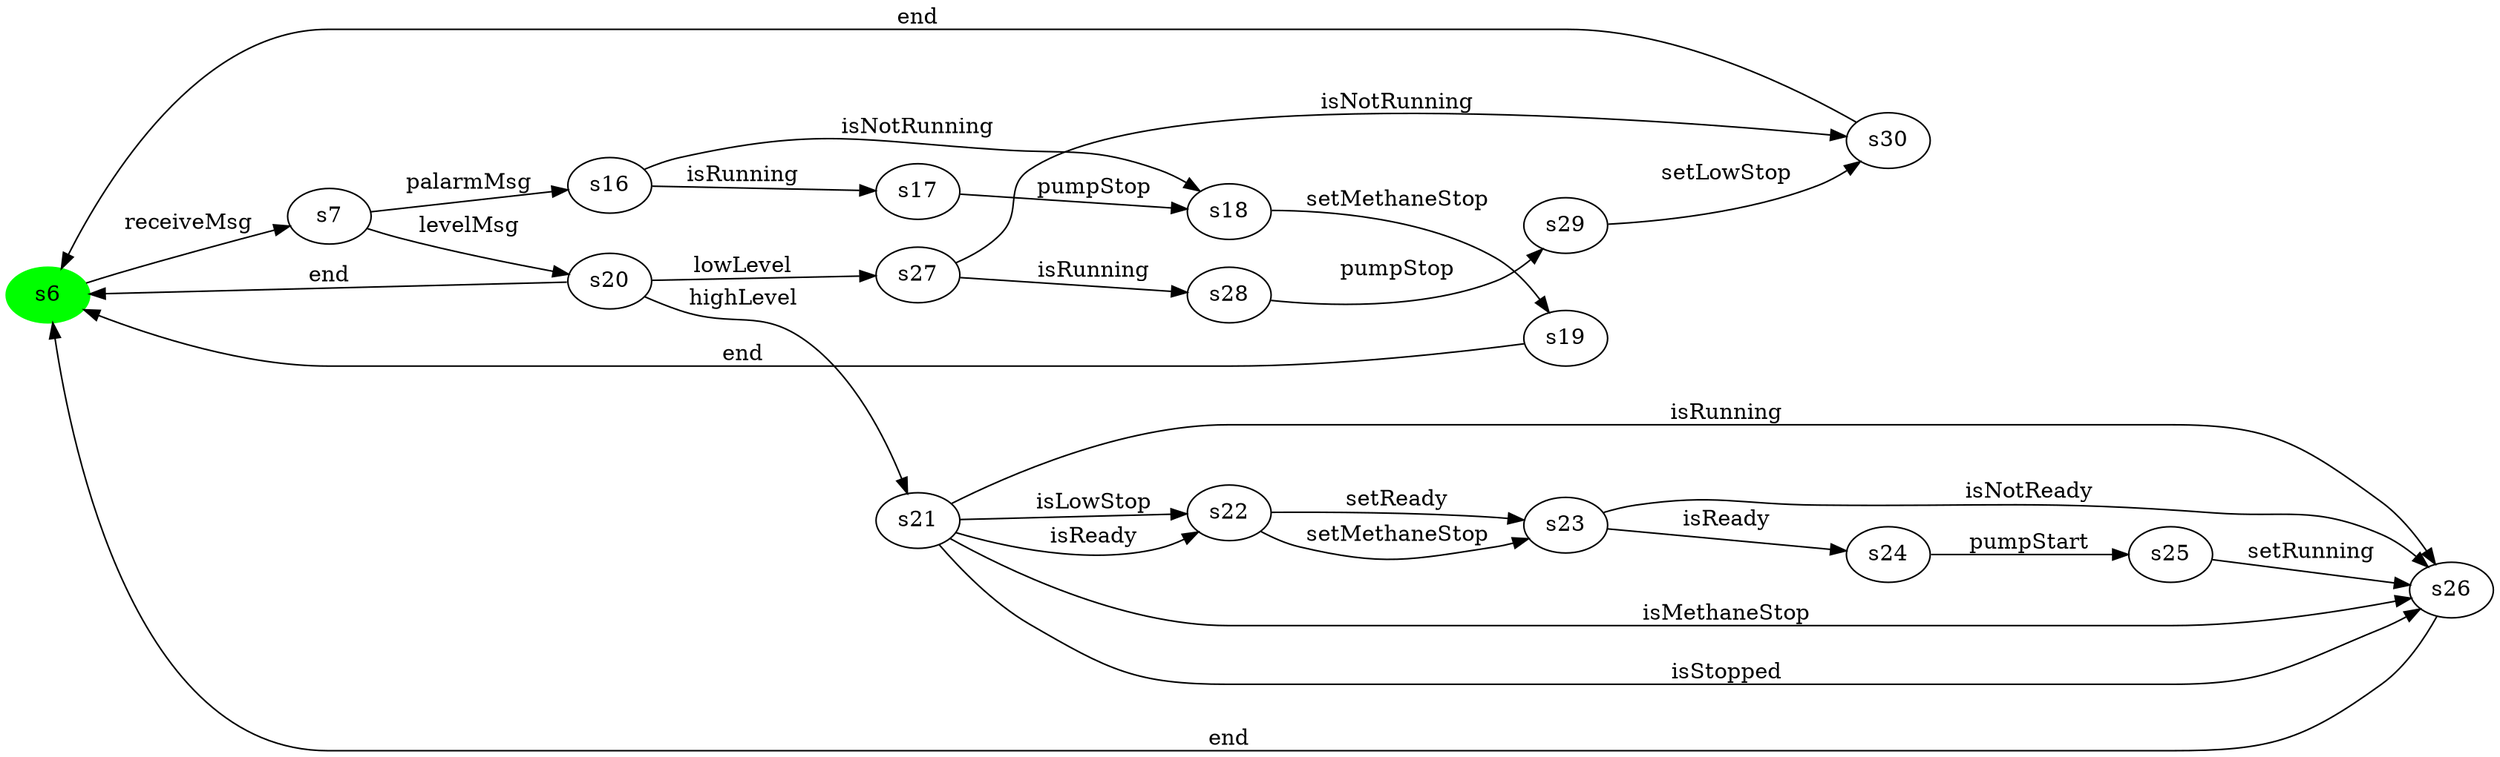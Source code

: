 digraph G {
rankdir=LR;
state0[ label = "s6", style=filled, color=green ];
state0 -> state1 [ label=" receiveMsg " ];
state1 [ label = "s7" ];
state1 -> state2 [ label=" palarmMsg " ];
state1 -> state3 [ label=" levelMsg " ];
state3 [ label = "s20" ];
state3 -> state0 [ label=" end " ];
state3 -> state4 [ label=" highLevel " ];
state3 -> state5 [ label=" lowLevel " ];
state6 [ label = "s30" ];
state6 -> state0 [ label=" end " ];
state7 [ label = "s22" ];
state7 -> state8 [ label=" setReady " ];
state7 -> state8 [ label=" setMethaneStop " ];
state4 [ label = "s21" ];
state4 -> state7 [ label=" isReady " ];
state4 -> state7 [ label=" isLowStop " ];
state4 -> state9 [ label=" isMethaneStop " ];
state4 -> state9 [ label=" isStopped " ];
state4 -> state9 [ label=" isRunning " ];
state10 [ label = "s24" ];
state10 -> state11 [ label=" pumpStart " ];
state8 [ label = "s23" ];
state8 -> state10 [ label=" isReady " ];
state8 -> state9 [ label=" isNotReady " ];
state9 [ label = "s26" ];
state9 -> state0 [ label=" end " ];
state11 [ label = "s25" ];
state11 -> state9 [ label=" setRunning " ];
state12 [ label = "s17" ];
state12 -> state13 [ label=" pumpStop " ];
state14 [ label = "s28" ];
state14 -> state15 [ label=" pumpStop " ];
state2 [ label = "s16" ];
state2 -> state12 [ label=" isRunning " ];
state2 -> state13 [ label=" isNotRunning " ];
state5 [ label = "s27" ];
state5 -> state14 [ label=" isRunning " ];
state5 -> state6 [ label=" isNotRunning " ];
state16 [ label = "s19" ];
state16 -> state0 [ label=" end " ];
state13 [ label = "s18" ];
state13 -> state16 [ label=" setMethaneStop " ];
state15 [ label = "s29" ];
state15 -> state6 [ label=" setLowStop " ];
}
